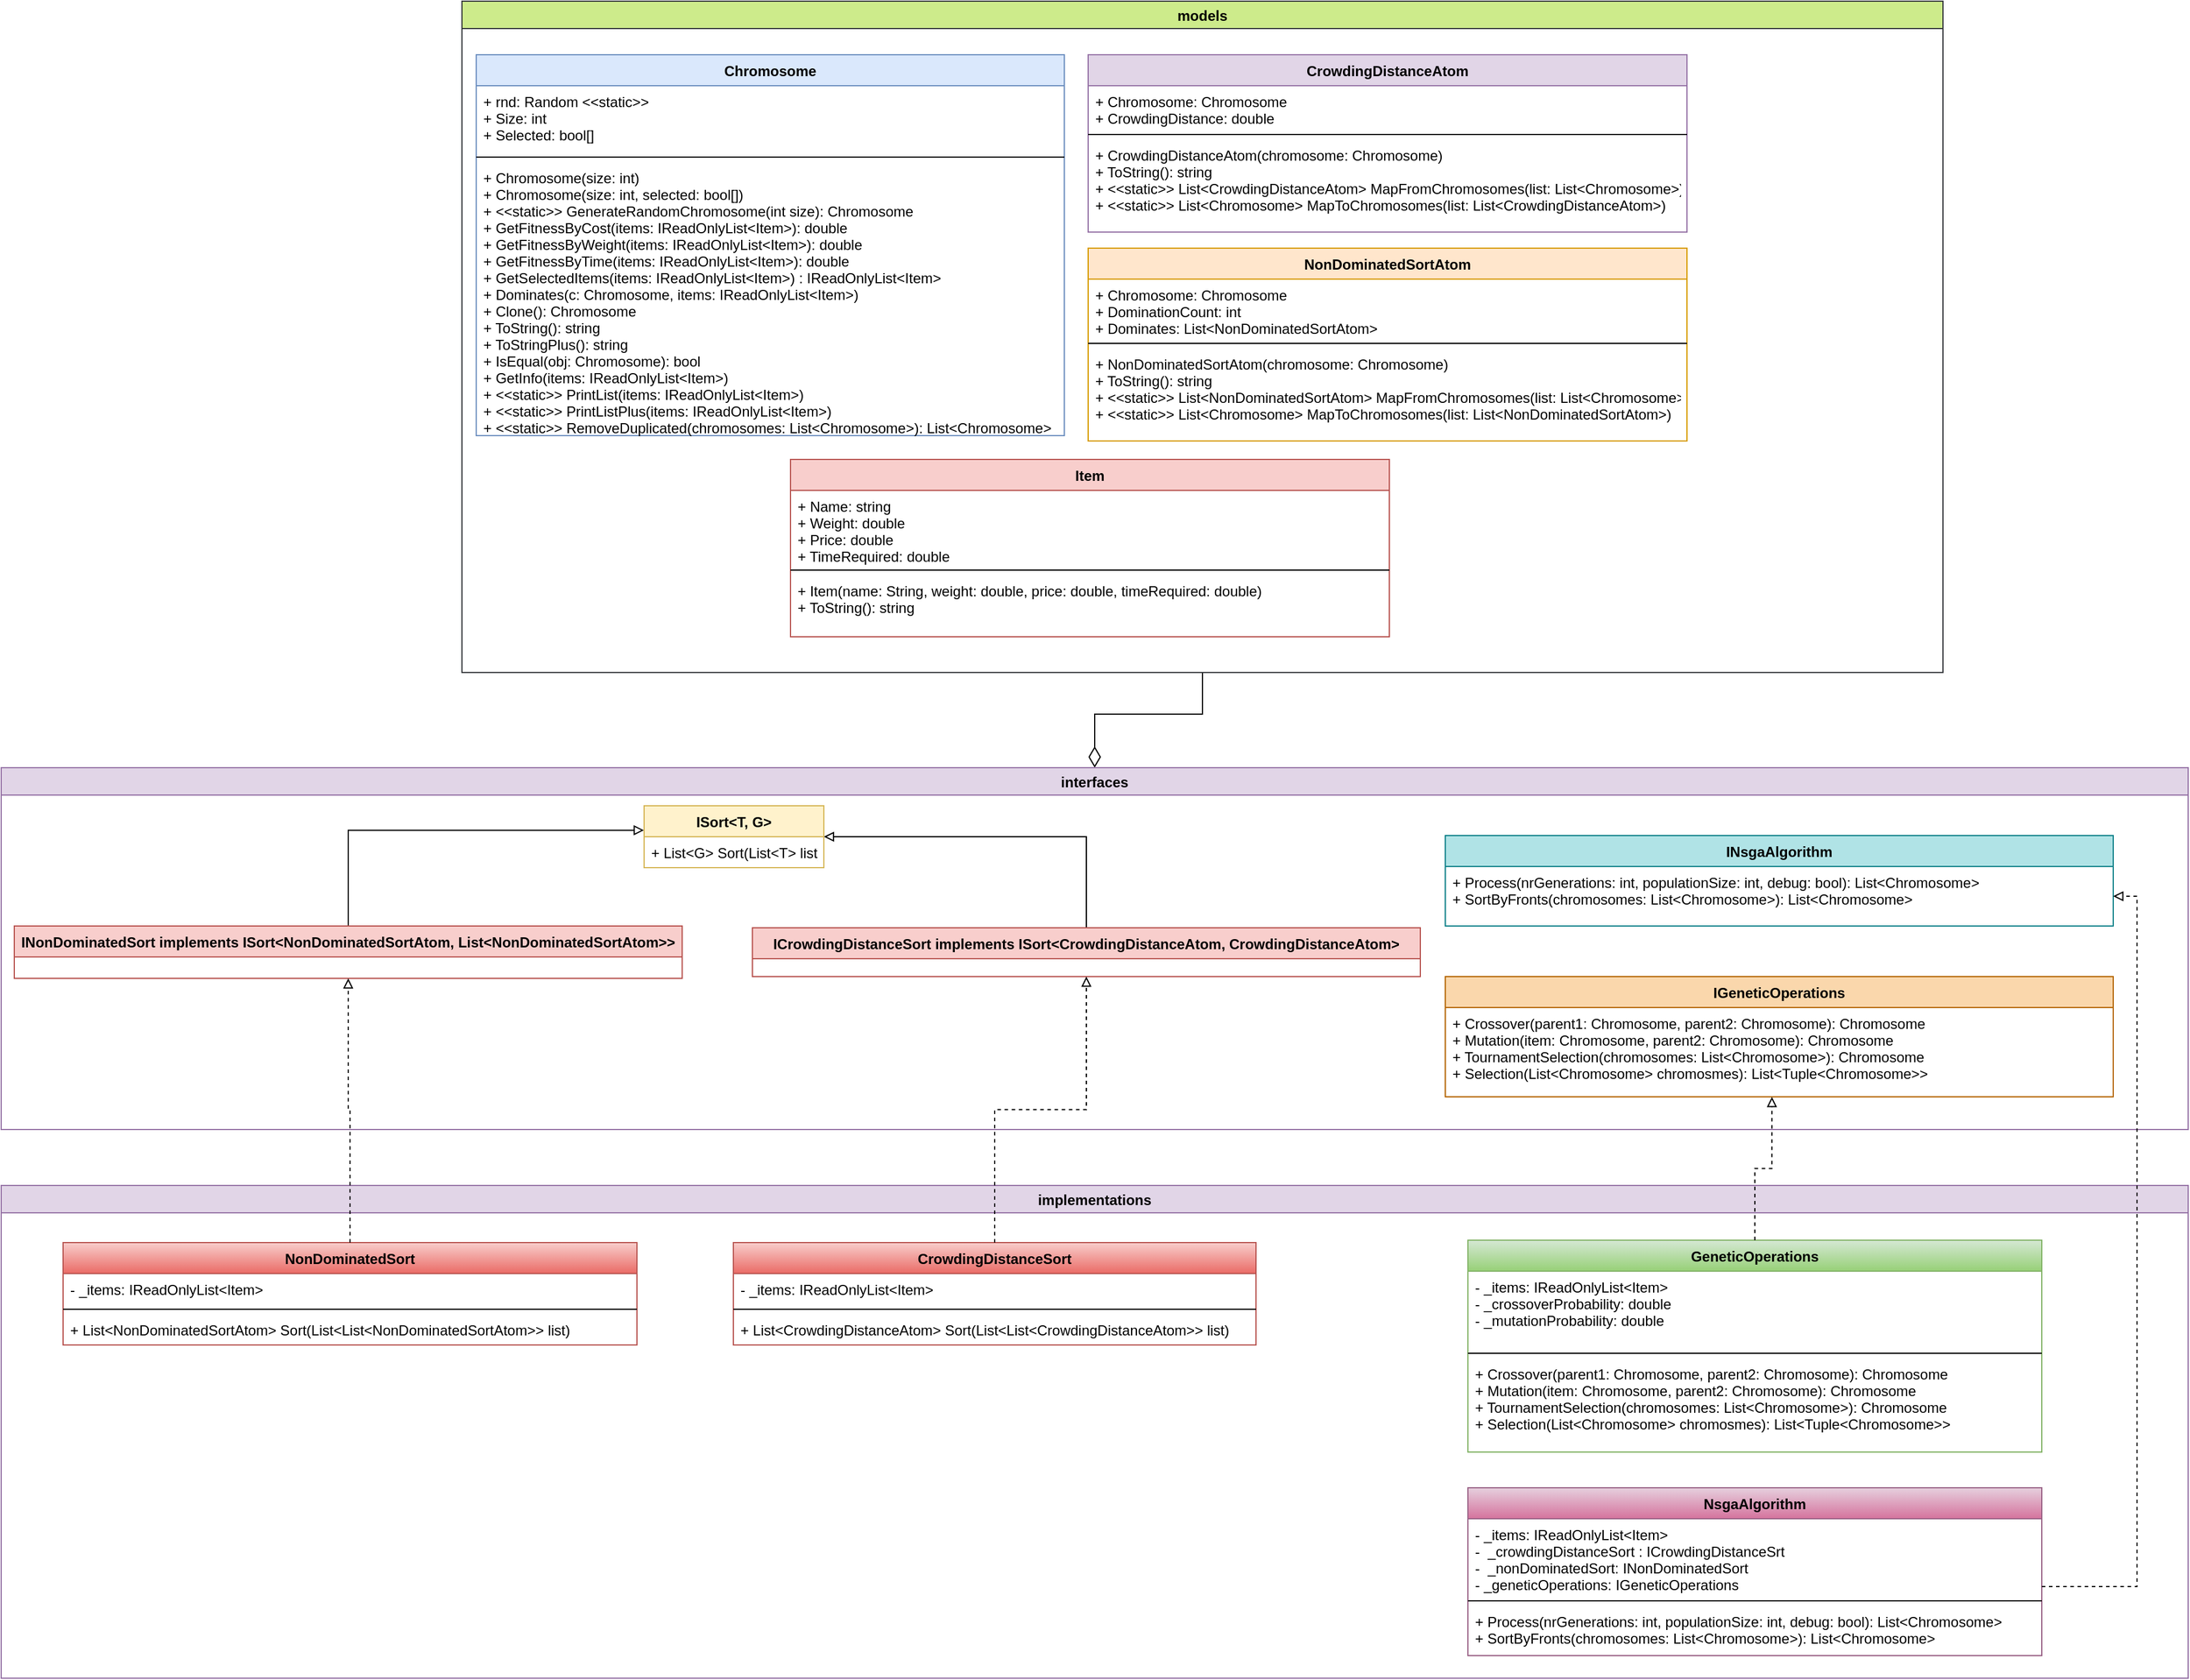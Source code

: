 <mxfile version="14.1.8" type="device" pages="2"><diagram id="C5RBs43oDa-KdzZeNtuy" name="Page-1"><mxGraphModel dx="1631" dy="1174" grid="0" gridSize="10" guides="1" tooltips="1" connect="1" arrows="1" fold="1" page="0" pageScale="1" pageWidth="827" pageHeight="1169" math="0" shadow="0"><root><mxCell id="WIyWlLk6GJQsqaUBKTNV-0"/><mxCell id="WIyWlLk6GJQsqaUBKTNV-1" parent="WIyWlLk6GJQsqaUBKTNV-0"/><mxCell id="NNAvXBovnEW0kZVFmlGP-42" style="edgeStyle=orthogonalEdgeStyle;rounded=0;orthogonalLoop=1;jettySize=auto;html=1;endArrow=diamondThin;endFill=0;endSize=15;" edge="1" parent="WIyWlLk6GJQsqaUBKTNV-1" source="S1tmqO2O_GZG8ucaGBTt-21" target="S1tmqO2O_GZG8ucaGBTt-60"><mxGeometry relative="1" as="geometry"/></mxCell><mxCell id="S1tmqO2O_GZG8ucaGBTt-21" value="models" style="swimlane;strokeColor=#36393d;fillColor=#cdeb8b;" parent="WIyWlLk6GJQsqaUBKTNV-1" vertex="1"><mxGeometry x="969" y="206" width="1244" height="564" as="geometry"/></mxCell><mxCell id="S1tmqO2O_GZG8ucaGBTt-17" value="Chromosome" style="swimlane;fontStyle=1;align=center;verticalAlign=top;childLayout=stackLayout;horizontal=1;startSize=26;horizontalStack=0;resizeParent=1;resizeParentMax=0;resizeLast=0;collapsible=1;marginBottom=0;fillColor=#dae8fc;strokeColor=#6c8ebf;" parent="S1tmqO2O_GZG8ucaGBTt-21" vertex="1"><mxGeometry x="12" y="45" width="494" height="320" as="geometry"/></mxCell><mxCell id="S1tmqO2O_GZG8ucaGBTt-18" value="+ rnd: Random &lt;&lt;static&gt;&gt;&#10;+ Size: int&#10;+ Selected: bool[]" style="text;strokeColor=none;fillColor=none;align=left;verticalAlign=top;spacingLeft=4;spacingRight=4;overflow=hidden;rotatable=0;points=[[0,0.5],[1,0.5]];portConstraint=eastwest;" parent="S1tmqO2O_GZG8ucaGBTt-17" vertex="1"><mxGeometry y="26" width="494" height="56" as="geometry"/></mxCell><mxCell id="S1tmqO2O_GZG8ucaGBTt-19" value="" style="line;strokeWidth=1;fillColor=none;align=left;verticalAlign=middle;spacingTop=-1;spacingLeft=3;spacingRight=3;rotatable=0;labelPosition=right;points=[];portConstraint=eastwest;" parent="S1tmqO2O_GZG8ucaGBTt-17" vertex="1"><mxGeometry y="82" width="494" height="8" as="geometry"/></mxCell><mxCell id="S1tmqO2O_GZG8ucaGBTt-20" value="+ Chromosome(size: int)&#10;+ Chromosome(size: int, selected: bool[])&#10;+ &lt;&lt;static&gt;&gt; GenerateRandomChromosome(int size): Chromosome &#10;+ GetFitnessByCost(items: IReadOnlyList&lt;Item&gt;): double&#10;+ GetFitnessByWeight(items: IReadOnlyList&lt;Item&gt;): double&#10;+ GetFitnessByTime(items: IReadOnlyList&lt;Item&gt;): double&#10;+ GetSelectedItems(items: IReadOnlyList&lt;Item&gt;) : IReadOnlyList&lt;Item&gt;&#10;+ Dominates(c: Chromosome, items: IReadOnlyList&lt;Item&gt;)&#10;+ Clone(): Chromosome&#10;+ ToString(): string&#10;+ ToStringPlus(): string&#10;+ IsEqual(obj: Chromosome): bool&#10;+ GetInfo(items: IReadOnlyList&lt;Item&gt;)&#10;+ &lt;&lt;static&gt;&gt; PrintList(items: IReadOnlyList&lt;Item&gt;)&#10;+ &lt;&lt;static&gt;&gt; PrintListPlus(items: IReadOnlyList&lt;Item&gt;)&#10;+ &lt;&lt;static&gt;&gt; RemoveDuplicated(chromosomes: List&lt;Chromosome&gt;): List&lt;Chromosome&gt;&#10;" style="text;strokeColor=none;fillColor=none;align=left;verticalAlign=top;spacingLeft=4;spacingRight=4;overflow=hidden;rotatable=0;points=[[0,0.5],[1,0.5]];portConstraint=eastwest;" parent="S1tmqO2O_GZG8ucaGBTt-17" vertex="1"><mxGeometry y="90" width="494" height="230" as="geometry"/></mxCell><mxCell id="S1tmqO2O_GZG8ucaGBTt-48" value="CrowdingDistanceAtom" style="swimlane;fontStyle=1;align=center;verticalAlign=top;childLayout=stackLayout;horizontal=1;startSize=26;horizontalStack=0;resizeParent=1;resizeParentMax=0;resizeLast=0;collapsible=1;marginBottom=0;fillColor=#e1d5e7;strokeColor=#9673a6;" parent="S1tmqO2O_GZG8ucaGBTt-21" vertex="1"><mxGeometry x="526" y="45" width="503" height="149" as="geometry"/></mxCell><mxCell id="S1tmqO2O_GZG8ucaGBTt-49" value="+ Chromosome: Chromosome&#10;+ CrowdingDistance: double" style="text;strokeColor=none;fillColor=none;align=left;verticalAlign=top;spacingLeft=4;spacingRight=4;overflow=hidden;rotatable=0;points=[[0,0.5],[1,0.5]];portConstraint=eastwest;" parent="S1tmqO2O_GZG8ucaGBTt-48" vertex="1"><mxGeometry y="26" width="503" height="37" as="geometry"/></mxCell><mxCell id="S1tmqO2O_GZG8ucaGBTt-50" value="" style="line;strokeWidth=1;fillColor=none;align=left;verticalAlign=middle;spacingTop=-1;spacingLeft=3;spacingRight=3;rotatable=0;labelPosition=right;points=[];portConstraint=eastwest;" parent="S1tmqO2O_GZG8ucaGBTt-48" vertex="1"><mxGeometry y="63" width="503" height="8" as="geometry"/></mxCell><mxCell id="S1tmqO2O_GZG8ucaGBTt-51" value="+ CrowdingDistanceAtom(chromosome: Chromosome)&#10;+ ToString(): string&#10;+ &lt;&lt;static&gt;&gt; List&lt;CrowdingDistanceAtom&gt; MapFromChromosomes(list: List&lt;Chromosome&gt;)&#10;+ &lt;&lt;static&gt;&gt; List&lt;Chromosome&gt; MapToChromosomes(list: List&lt;CrowdingDistanceAtom&gt;)&#10;" style="text;strokeColor=none;fillColor=none;align=left;verticalAlign=top;spacingLeft=4;spacingRight=4;overflow=hidden;rotatable=0;points=[[0,0.5],[1,0.5]];portConstraint=eastwest;" parent="S1tmqO2O_GZG8ucaGBTt-48" vertex="1"><mxGeometry y="71" width="503" height="78" as="geometry"/></mxCell><mxCell id="S1tmqO2O_GZG8ucaGBTt-52" value="NonDominatedSortAtom" style="swimlane;fontStyle=1;align=center;verticalAlign=top;childLayout=stackLayout;horizontal=1;startSize=26;horizontalStack=0;resizeParent=1;resizeParentMax=0;resizeLast=0;collapsible=1;marginBottom=0;fillColor=#ffe6cc;strokeColor=#d79b00;" parent="S1tmqO2O_GZG8ucaGBTt-21" vertex="1"><mxGeometry x="526" y="207.5" width="503" height="162" as="geometry"/></mxCell><mxCell id="S1tmqO2O_GZG8ucaGBTt-53" value="+ Chromosome: Chromosome&#10;+ DominationCount: int&#10;+ Dominates: List&lt;NonDominatedSortAtom&gt;" style="text;strokeColor=none;fillColor=none;align=left;verticalAlign=top;spacingLeft=4;spacingRight=4;overflow=hidden;rotatable=0;points=[[0,0.5],[1,0.5]];portConstraint=eastwest;" parent="S1tmqO2O_GZG8ucaGBTt-52" vertex="1"><mxGeometry y="26" width="503" height="50" as="geometry"/></mxCell><mxCell id="S1tmqO2O_GZG8ucaGBTt-54" value="" style="line;strokeWidth=1;fillColor=none;align=left;verticalAlign=middle;spacingTop=-1;spacingLeft=3;spacingRight=3;rotatable=0;labelPosition=right;points=[];portConstraint=eastwest;" parent="S1tmqO2O_GZG8ucaGBTt-52" vertex="1"><mxGeometry y="76" width="503" height="8" as="geometry"/></mxCell><mxCell id="S1tmqO2O_GZG8ucaGBTt-55" value="+ NonDominatedSortAtom(chromosome: Chromosome)&#10;+ ToString(): string&#10;+ &lt;&lt;static&gt;&gt; List&lt;NonDominatedSortAtom&gt; MapFromChromosomes(list: List&lt;Chromosome&gt;)&#10;+ &lt;&lt;static&gt;&gt; List&lt;Chromosome&gt; MapToChromosomes(list: List&lt;NonDominatedSortAtom&gt;)&#10;" style="text;strokeColor=none;fillColor=none;align=left;verticalAlign=top;spacingLeft=4;spacingRight=4;overflow=hidden;rotatable=0;points=[[0,0.5],[1,0.5]];portConstraint=eastwest;" parent="S1tmqO2O_GZG8ucaGBTt-52" vertex="1"><mxGeometry y="84" width="503" height="78" as="geometry"/></mxCell><mxCell id="S1tmqO2O_GZG8ucaGBTt-56" value="Item" style="swimlane;fontStyle=1;align=center;verticalAlign=top;childLayout=stackLayout;horizontal=1;startSize=26;horizontalStack=0;resizeParent=1;resizeParentMax=0;resizeLast=0;collapsible=1;marginBottom=0;fillColor=#f8cecc;strokeColor=#b85450;" parent="S1tmqO2O_GZG8ucaGBTt-21" vertex="1"><mxGeometry x="276" y="385" width="503" height="149" as="geometry"/></mxCell><mxCell id="S1tmqO2O_GZG8ucaGBTt-57" value="+ Name: string&#10;+ Weight: double&#10;+ Price: double&#10;+ TimeRequired: double" style="text;strokeColor=none;fillColor=none;align=left;verticalAlign=top;spacingLeft=4;spacingRight=4;overflow=hidden;rotatable=0;points=[[0,0.5],[1,0.5]];portConstraint=eastwest;" parent="S1tmqO2O_GZG8ucaGBTt-56" vertex="1"><mxGeometry y="26" width="503" height="63" as="geometry"/></mxCell><mxCell id="S1tmqO2O_GZG8ucaGBTt-58" value="" style="line;strokeWidth=1;fillColor=none;align=left;verticalAlign=middle;spacingTop=-1;spacingLeft=3;spacingRight=3;rotatable=0;labelPosition=right;points=[];portConstraint=eastwest;" parent="S1tmqO2O_GZG8ucaGBTt-56" vertex="1"><mxGeometry y="89" width="503" height="8" as="geometry"/></mxCell><mxCell id="S1tmqO2O_GZG8ucaGBTt-59" value="+ Item(name: String, weight: double, price: double, timeRequired: double)&#10;+ ToString(): string" style="text;strokeColor=none;fillColor=none;align=left;verticalAlign=top;spacingLeft=4;spacingRight=4;overflow=hidden;rotatable=0;points=[[0,0.5],[1,0.5]];portConstraint=eastwest;" parent="S1tmqO2O_GZG8ucaGBTt-56" vertex="1"><mxGeometry y="97" width="503" height="52" as="geometry"/></mxCell><mxCell id="S1tmqO2O_GZG8ucaGBTt-60" value="interfaces" style="swimlane;strokeColor=#9673a6;fillColor=#e1d5e7;startSize=23;" parent="WIyWlLk6GJQsqaUBKTNV-1" vertex="1"><mxGeometry x="582" y="850" width="1837" height="304" as="geometry"/></mxCell><mxCell id="NNAvXBovnEW0kZVFmlGP-10" style="edgeStyle=orthogonalEdgeStyle;rounded=0;orthogonalLoop=1;jettySize=auto;html=1;endArrow=block;endFill=0;entryX=1;entryY=0.5;entryDx=0;entryDy=0;" edge="1" parent="S1tmqO2O_GZG8ucaGBTt-60" source="S1tmqO2O_GZG8ucaGBTt-77" target="NNAvXBovnEW0kZVFmlGP-7"><mxGeometry relative="1" as="geometry"/></mxCell><mxCell id="S1tmqO2O_GZG8ucaGBTt-77" value="ICrowdingDistanceSort implements ISort&lt;CrowdingDistanceAtom, CrowdingDistanceAtom&gt;" style="swimlane;fontStyle=1;childLayout=stackLayout;horizontal=1;startSize=26;fillColor=#f8cecc;horizontalStack=0;resizeParent=1;resizeParentMax=0;resizeLast=0;collapsible=1;marginBottom=0;strokeColor=#b85450;" parent="S1tmqO2O_GZG8ucaGBTt-60" vertex="1"><mxGeometry x="631" y="134.5" width="561" height="41" as="geometry"/></mxCell><mxCell id="NNAvXBovnEW0kZVFmlGP-9" style="edgeStyle=orthogonalEdgeStyle;rounded=0;orthogonalLoop=1;jettySize=auto;html=1;entryX=-0.001;entryY=0.396;entryDx=0;entryDy=0;entryPerimeter=0;endArrow=block;endFill=0;" edge="1" parent="S1tmqO2O_GZG8ucaGBTt-60" source="NNAvXBovnEW0kZVFmlGP-0" target="NNAvXBovnEW0kZVFmlGP-7"><mxGeometry relative="1" as="geometry"/></mxCell><mxCell id="NNAvXBovnEW0kZVFmlGP-0" value="INonDominatedSort implements ISort&lt;NonDominatedSortAtom, List&lt;NonDominatedSortAtom&gt;&gt;" style="swimlane;fontStyle=1;childLayout=stackLayout;horizontal=1;startSize=26;fillColor=#f8cecc;horizontalStack=0;resizeParent=1;resizeParentMax=0;resizeLast=0;collapsible=1;marginBottom=0;strokeColor=#b85450;" vertex="1" parent="S1tmqO2O_GZG8ucaGBTt-60"><mxGeometry x="11" y="133" width="561" height="44" as="geometry"/></mxCell><mxCell id="NNAvXBovnEW0kZVFmlGP-2" value="INsgaAlgorithm" style="swimlane;fontStyle=1;childLayout=stackLayout;horizontal=1;startSize=26;fillColor=#b0e3e6;horizontalStack=0;resizeParent=1;resizeParentMax=0;resizeLast=0;collapsible=1;marginBottom=0;strokeColor=#0e8088;" vertex="1" parent="S1tmqO2O_GZG8ucaGBTt-60"><mxGeometry x="1213" y="57" width="561" height="76" as="geometry"/></mxCell><mxCell id="NNAvXBovnEW0kZVFmlGP-4" value="+ Process(nrGenerations: int, populationSize: int, debug: bool): List&lt;Chromosome&gt;&#10;+ SortByFronts(chromosomes: List&lt;Chromosome&gt;): List&lt;Chromosome&gt;" style="text;strokeColor=none;fillColor=none;align=left;verticalAlign=top;spacingLeft=4;spacingRight=4;overflow=hidden;rotatable=0;points=[[0,0.5],[1,0.5]];portConstraint=eastwest;" vertex="1" parent="NNAvXBovnEW0kZVFmlGP-2"><mxGeometry y="26" width="561" height="50" as="geometry"/></mxCell><mxCell id="NNAvXBovnEW0kZVFmlGP-7" value="ISort&lt;T, G&gt;" style="swimlane;fontStyle=1;childLayout=stackLayout;horizontal=1;startSize=26;fillColor=#fff2cc;horizontalStack=0;resizeParent=1;resizeParentMax=0;resizeLast=0;collapsible=1;marginBottom=0;strokeColor=#d6b656;" vertex="1" parent="S1tmqO2O_GZG8ucaGBTt-60"><mxGeometry x="540" y="32" width="151" height="52" as="geometry"/></mxCell><mxCell id="NNAvXBovnEW0kZVFmlGP-8" value="+ List&lt;G&gt; Sort(List&lt;T&gt; list)" style="text;strokeColor=none;fillColor=none;align=left;verticalAlign=top;spacingLeft=4;spacingRight=4;overflow=hidden;rotatable=0;points=[[0,0.5],[1,0.5]];portConstraint=eastwest;" vertex="1" parent="NNAvXBovnEW0kZVFmlGP-7"><mxGeometry y="26" width="151" height="26" as="geometry"/></mxCell><mxCell id="S1tmqO2O_GZG8ucaGBTt-81" value="IGeneticOperations" style="swimlane;fontStyle=1;childLayout=stackLayout;horizontal=1;startSize=26;fillColor=#fad7ac;horizontalStack=0;resizeParent=1;resizeParentMax=0;resizeLast=0;collapsible=1;marginBottom=0;strokeColor=#b46504;" parent="S1tmqO2O_GZG8ucaGBTt-60" vertex="1"><mxGeometry x="1213" y="175.5" width="561" height="101" as="geometry"/></mxCell><mxCell id="S1tmqO2O_GZG8ucaGBTt-83" value="+ Crossover(parent1: Chromosome, parent2: Chromosome): Chromosome&#10;+ Mutation(item: Chromosome, parent2: Chromosome): Chromosome&#10;+ TournamentSelection(chromosomes: List&lt;Chromosome&gt;): Chromosome&#10;+ Selection(List&lt;Chromosome&gt; chromosmes): List&lt;Tuple&lt;Chromosome&gt;&gt;&#10;" style="text;strokeColor=none;fillColor=none;align=left;verticalAlign=top;spacingLeft=4;spacingRight=4;overflow=hidden;rotatable=0;points=[[0,0.5],[1,0.5]];portConstraint=eastwest;" parent="S1tmqO2O_GZG8ucaGBTt-81" vertex="1"><mxGeometry y="26" width="561" height="75" as="geometry"/></mxCell><mxCell id="NNAvXBovnEW0kZVFmlGP-11" value="implementations" style="swimlane;strokeColor=#9673a6;fillColor=#e1d5e7;startSize=23;" vertex="1" parent="WIyWlLk6GJQsqaUBKTNV-1"><mxGeometry x="582" y="1201" width="1837" height="414" as="geometry"/></mxCell><mxCell id="NNAvXBovnEW0kZVFmlGP-22" value="CrowdingDistanceSort" style="swimlane;fontStyle=1;align=center;verticalAlign=top;childLayout=stackLayout;horizontal=1;startSize=26;horizontalStack=0;resizeParent=1;resizeParentMax=0;resizeLast=0;collapsible=1;marginBottom=0;fillColor=#f8cecc;strokeColor=#b85450;gradientColor=#ea6b66;" vertex="1" parent="NNAvXBovnEW0kZVFmlGP-11"><mxGeometry x="615" y="48" width="439" height="86" as="geometry"/></mxCell><mxCell id="NNAvXBovnEW0kZVFmlGP-23" value="- _items: IReadOnlyList&lt;Item&gt;" style="text;strokeColor=none;fillColor=none;align=left;verticalAlign=top;spacingLeft=4;spacingRight=4;overflow=hidden;rotatable=0;points=[[0,0.5],[1,0.5]];portConstraint=eastwest;" vertex="1" parent="NNAvXBovnEW0kZVFmlGP-22"><mxGeometry y="26" width="439" height="26" as="geometry"/></mxCell><mxCell id="NNAvXBovnEW0kZVFmlGP-24" value="" style="line;strokeWidth=1;fillColor=none;align=left;verticalAlign=middle;spacingTop=-1;spacingLeft=3;spacingRight=3;rotatable=0;labelPosition=right;points=[];portConstraint=eastwest;" vertex="1" parent="NNAvXBovnEW0kZVFmlGP-22"><mxGeometry y="52" width="439" height="8" as="geometry"/></mxCell><mxCell id="NNAvXBovnEW0kZVFmlGP-25" value="+ List&lt;CrowdingDistanceAtom&gt; Sort(List&lt;List&lt;CrowdingDistanceAtom&gt;&gt; list)" style="text;strokeColor=none;fillColor=none;align=left;verticalAlign=top;spacingLeft=4;spacingRight=4;overflow=hidden;rotatable=0;points=[[0,0.5],[1,0.5]];portConstraint=eastwest;" vertex="1" parent="NNAvXBovnEW0kZVFmlGP-22"><mxGeometry y="60" width="439" height="26" as="geometry"/></mxCell><mxCell id="NNAvXBovnEW0kZVFmlGP-26" value="GeneticOperations" style="swimlane;fontStyle=1;align=center;verticalAlign=top;childLayout=stackLayout;horizontal=1;startSize=26;horizontalStack=0;resizeParent=1;resizeParentMax=0;resizeLast=0;collapsible=1;marginBottom=0;fillColor=#d5e8d4;strokeColor=#82b366;gradientColor=#97d077;" vertex="1" parent="NNAvXBovnEW0kZVFmlGP-11"><mxGeometry x="1232" y="46" width="482" height="178" as="geometry"/></mxCell><mxCell id="NNAvXBovnEW0kZVFmlGP-27" value="- _items: IReadOnlyList&lt;Item&gt;&#10;- _crossoverProbability: double&#10;- _mutationProbability: double" style="text;strokeColor=none;fillColor=none;align=left;verticalAlign=top;spacingLeft=4;spacingRight=4;overflow=hidden;rotatable=0;points=[[0,0.5],[1,0.5]];portConstraint=eastwest;" vertex="1" parent="NNAvXBovnEW0kZVFmlGP-26"><mxGeometry y="26" width="482" height="65" as="geometry"/></mxCell><mxCell id="NNAvXBovnEW0kZVFmlGP-28" value="" style="line;strokeWidth=1;fillColor=none;align=left;verticalAlign=middle;spacingTop=-1;spacingLeft=3;spacingRight=3;rotatable=0;labelPosition=right;points=[];portConstraint=eastwest;" vertex="1" parent="NNAvXBovnEW0kZVFmlGP-26"><mxGeometry y="91" width="482" height="8" as="geometry"/></mxCell><mxCell id="NNAvXBovnEW0kZVFmlGP-29" value="+ Crossover(parent1: Chromosome, parent2: Chromosome): Chromosome&#10;+ Mutation(item: Chromosome, parent2: Chromosome): Chromosome&#10;+ TournamentSelection(chromosomes: List&lt;Chromosome&gt;): Chromosome&#10;+ Selection(List&lt;Chromosome&gt; chromosmes): List&lt;Tuple&lt;Chromosome&gt;&gt;&#10;" style="text;strokeColor=none;fillColor=none;align=left;verticalAlign=top;spacingLeft=4;spacingRight=4;overflow=hidden;rotatable=0;points=[[0,0.5],[1,0.5]];portConstraint=eastwest;" vertex="1" parent="NNAvXBovnEW0kZVFmlGP-26"><mxGeometry y="99" width="482" height="79" as="geometry"/></mxCell><mxCell id="NNAvXBovnEW0kZVFmlGP-30" value="NsgaAlgorithm" style="swimlane;fontStyle=1;align=center;verticalAlign=top;childLayout=stackLayout;horizontal=1;startSize=26;horizontalStack=0;resizeParent=1;resizeParentMax=0;resizeLast=0;collapsible=1;marginBottom=0;fillColor=#e6d0de;strokeColor=#996185;gradientColor=#d5739d;" vertex="1" parent="NNAvXBovnEW0kZVFmlGP-11"><mxGeometry x="1232" y="254" width="482" height="141" as="geometry"/></mxCell><mxCell id="NNAvXBovnEW0kZVFmlGP-31" value="- _items: IReadOnlyList&lt;Item&gt;&#10;-  _crowdingDistanceSort : ICrowdingDistanceSrt&#10;-  _nonDominatedSort: INonDominatedSort&#10;- _geneticOperations: IGeneticOperations" style="text;strokeColor=none;fillColor=none;align=left;verticalAlign=top;spacingLeft=4;spacingRight=4;overflow=hidden;rotatable=0;points=[[0,0.5],[1,0.5]];portConstraint=eastwest;" vertex="1" parent="NNAvXBovnEW0kZVFmlGP-30"><mxGeometry y="26" width="482" height="65" as="geometry"/></mxCell><mxCell id="NNAvXBovnEW0kZVFmlGP-32" value="" style="line;strokeWidth=1;fillColor=none;align=left;verticalAlign=middle;spacingTop=-1;spacingLeft=3;spacingRight=3;rotatable=0;labelPosition=right;points=[];portConstraint=eastwest;" vertex="1" parent="NNAvXBovnEW0kZVFmlGP-30"><mxGeometry y="91" width="482" height="8" as="geometry"/></mxCell><mxCell id="NNAvXBovnEW0kZVFmlGP-33" value="+ Process(nrGenerations: int, populationSize: int, debug: bool): List&lt;Chromosome&gt;&#10;+ SortByFronts(chromosomes: List&lt;Chromosome&gt;): List&lt;Chromosome&gt;" style="text;strokeColor=none;fillColor=none;align=left;verticalAlign=top;spacingLeft=4;spacingRight=4;overflow=hidden;rotatable=0;points=[[0,0.5],[1,0.5]];portConstraint=eastwest;" vertex="1" parent="NNAvXBovnEW0kZVFmlGP-30"><mxGeometry y="99" width="482" height="42" as="geometry"/></mxCell><mxCell id="NNAvXBovnEW0kZVFmlGP-34" value="NonDominatedSort" style="swimlane;fontStyle=1;align=center;verticalAlign=top;childLayout=stackLayout;horizontal=1;startSize=26;horizontalStack=0;resizeParent=1;resizeParentMax=0;resizeLast=0;collapsible=1;marginBottom=0;fillColor=#f8cecc;strokeColor=#b85450;gradientColor=#ea6b66;" vertex="1" parent="NNAvXBovnEW0kZVFmlGP-11"><mxGeometry x="52" y="48" width="482" height="86" as="geometry"/></mxCell><mxCell id="NNAvXBovnEW0kZVFmlGP-35" value="- _items: IReadOnlyList&lt;Item&gt;" style="text;strokeColor=none;fillColor=none;align=left;verticalAlign=top;spacingLeft=4;spacingRight=4;overflow=hidden;rotatable=0;points=[[0,0.5],[1,0.5]];portConstraint=eastwest;" vertex="1" parent="NNAvXBovnEW0kZVFmlGP-34"><mxGeometry y="26" width="482" height="26" as="geometry"/></mxCell><mxCell id="NNAvXBovnEW0kZVFmlGP-36" value="" style="line;strokeWidth=1;fillColor=none;align=left;verticalAlign=middle;spacingTop=-1;spacingLeft=3;spacingRight=3;rotatable=0;labelPosition=right;points=[];portConstraint=eastwest;" vertex="1" parent="NNAvXBovnEW0kZVFmlGP-34"><mxGeometry y="52" width="482" height="8" as="geometry"/></mxCell><mxCell id="NNAvXBovnEW0kZVFmlGP-37" value="+ List&lt;NonDominatedSortAtom&gt; Sort(List&lt;List&lt;NonDominatedSortAtom&gt;&gt; list)" style="text;strokeColor=none;fillColor=none;align=left;verticalAlign=top;spacingLeft=4;spacingRight=4;overflow=hidden;rotatable=0;points=[[0,0.5],[1,0.5]];portConstraint=eastwest;" vertex="1" parent="NNAvXBovnEW0kZVFmlGP-34"><mxGeometry y="60" width="482" height="26" as="geometry"/></mxCell><mxCell id="NNAvXBovnEW0kZVFmlGP-38" style="edgeStyle=orthogonalEdgeStyle;rounded=0;orthogonalLoop=1;jettySize=auto;html=1;entryX=0.5;entryY=1;entryDx=0;entryDy=0;endArrow=block;endFill=0;dashed=1;" edge="1" parent="WIyWlLk6GJQsqaUBKTNV-1" source="NNAvXBovnEW0kZVFmlGP-22" target="S1tmqO2O_GZG8ucaGBTt-77"><mxGeometry relative="1" as="geometry"/></mxCell><mxCell id="NNAvXBovnEW0kZVFmlGP-39" style="edgeStyle=orthogonalEdgeStyle;rounded=0;orthogonalLoop=1;jettySize=auto;html=1;entryX=0.5;entryY=1;entryDx=0;entryDy=0;dashed=1;endArrow=block;endFill=0;exitX=0.5;exitY=0;exitDx=0;exitDy=0;" edge="1" parent="WIyWlLk6GJQsqaUBKTNV-1" source="NNAvXBovnEW0kZVFmlGP-34" target="NNAvXBovnEW0kZVFmlGP-0"><mxGeometry relative="1" as="geometry"><mxPoint x="1371" y="1249" as="sourcePoint"/><Array as="points"><mxPoint x="875" y="1137"/><mxPoint x="874" y="1137"/></Array></mxGeometry></mxCell><mxCell id="NNAvXBovnEW0kZVFmlGP-40" style="edgeStyle=orthogonalEdgeStyle;rounded=0;orthogonalLoop=1;jettySize=auto;html=1;entryX=0.489;entryY=1.002;entryDx=0;entryDy=0;entryPerimeter=0;dashed=1;endArrow=block;endFill=0;" edge="1" parent="WIyWlLk6GJQsqaUBKTNV-1" source="NNAvXBovnEW0kZVFmlGP-26" target="S1tmqO2O_GZG8ucaGBTt-83"><mxGeometry relative="1" as="geometry"/></mxCell><mxCell id="NNAvXBovnEW0kZVFmlGP-41" style="edgeStyle=orthogonalEdgeStyle;rounded=0;orthogonalLoop=1;jettySize=auto;html=1;entryX=1;entryY=0.5;entryDx=0;entryDy=0;dashed=1;endArrow=block;endFill=0;" edge="1" parent="WIyWlLk6GJQsqaUBKTNV-1" source="NNAvXBovnEW0kZVFmlGP-30" target="NNAvXBovnEW0kZVFmlGP-4"><mxGeometry relative="1" as="geometry"><Array as="points"><mxPoint x="2376" y="1538"/><mxPoint x="2376" y="958"/></Array></mxGeometry></mxCell></root></mxGraphModel></diagram><diagram id="qGwzuvFLlKhN1Ddu_XdA" name="Page-2"><mxGraphModel dx="813" dy="470" grid="0" gridSize="10" guides="1" tooltips="1" connect="1" arrows="1" fold="1" page="0" pageScale="1" pageWidth="850" pageHeight="1100" math="0" shadow="0"><root><mxCell id="PhJe_tmazLcyRx9X6zzi-0"/><mxCell id="PhJe_tmazLcyRx9X6zzi-1" parent="PhJe_tmazLcyRx9X6zzi-0"/><mxCell id="PhJe_tmazLcyRx9X6zzi-2" value="NSGA-II-Algorithm" style="rounded=0;whiteSpace=wrap;html=1;gradientColor=#7ea6e0;fillColor=#dae8fc;strokeColor=#6c8ebf;" vertex="1" parent="PhJe_tmazLcyRx9X6zzi-1"><mxGeometry x="197" y="163" width="198" height="71" as="geometry"/></mxCell><mxCell id="PhJe_tmazLcyRx9X6zzi-5" style="edgeStyle=orthogonalEdgeStyle;rounded=0;orthogonalLoop=1;jettySize=auto;html=1;entryX=0;entryY=0.5;entryDx=0;entryDy=0;endArrow=open;endFill=0;endSize=6;" edge="1" parent="PhJe_tmazLcyRx9X6zzi-1" source="PhJe_tmazLcyRx9X6zzi-3" target="PhJe_tmazLcyRx9X6zzi-2"><mxGeometry relative="1" as="geometry"/></mxCell><mxCell id="PhJe_tmazLcyRx9X6zzi-3" value="NSGA-II-CLI" style="rounded=0;whiteSpace=wrap;html=1;gradientColor=#d5739d;fillColor=#e6d0de;strokeColor=#996185;" vertex="1" parent="PhJe_tmazLcyRx9X6zzi-1"><mxGeometry x="75" y="264" width="203" height="35" as="geometry"/></mxCell><mxCell id="PhJe_tmazLcyRx9X6zzi-6" style="edgeStyle=orthogonalEdgeStyle;rounded=0;orthogonalLoop=1;jettySize=auto;html=1;entryX=1;entryY=0.5;entryDx=0;entryDy=0;endArrow=open;endFill=0;endSize=6;" edge="1" parent="PhJe_tmazLcyRx9X6zzi-1" source="PhJe_tmazLcyRx9X6zzi-4" target="PhJe_tmazLcyRx9X6zzi-2"><mxGeometry relative="1" as="geometry"/></mxCell><mxCell id="PhJe_tmazLcyRx9X6zzi-4" value="NSGA-II-GUI" style="rounded=0;whiteSpace=wrap;html=1;gradientColor=#ea6b66;fillColor=#f8cecc;strokeColor=#b85450;" vertex="1" parent="PhJe_tmazLcyRx9X6zzi-1"><mxGeometry x="315" y="264" width="201" height="36" as="geometry"/></mxCell><mxCell id="PhJe_tmazLcyRx9X6zzi-8" style="edgeStyle=orthogonalEdgeStyle;rounded=0;orthogonalLoop=1;jettySize=auto;html=1;entryX=0.5;entryY=1;entryDx=0;entryDy=0;endArrow=open;endFill=0;endSize=6;" edge="1" parent="PhJe_tmazLcyRx9X6zzi-1" source="PhJe_tmazLcyRx9X6zzi-7" target="PhJe_tmazLcyRx9X6zzi-2"><mxGeometry relative="1" as="geometry"/></mxCell><mxCell id="PhJe_tmazLcyRx9X6zzi-7" value="NSGA-II-Tests" style="rounded=0;whiteSpace=wrap;html=1;gradientColor=#97d077;fillColor=#d5e8d4;strokeColor=#82b366;" vertex="1" parent="PhJe_tmazLcyRx9X6zzi-1"><mxGeometry x="194.5" y="338" width="203" height="35" as="geometry"/></mxCell></root></mxGraphModel></diagram></mxfile>